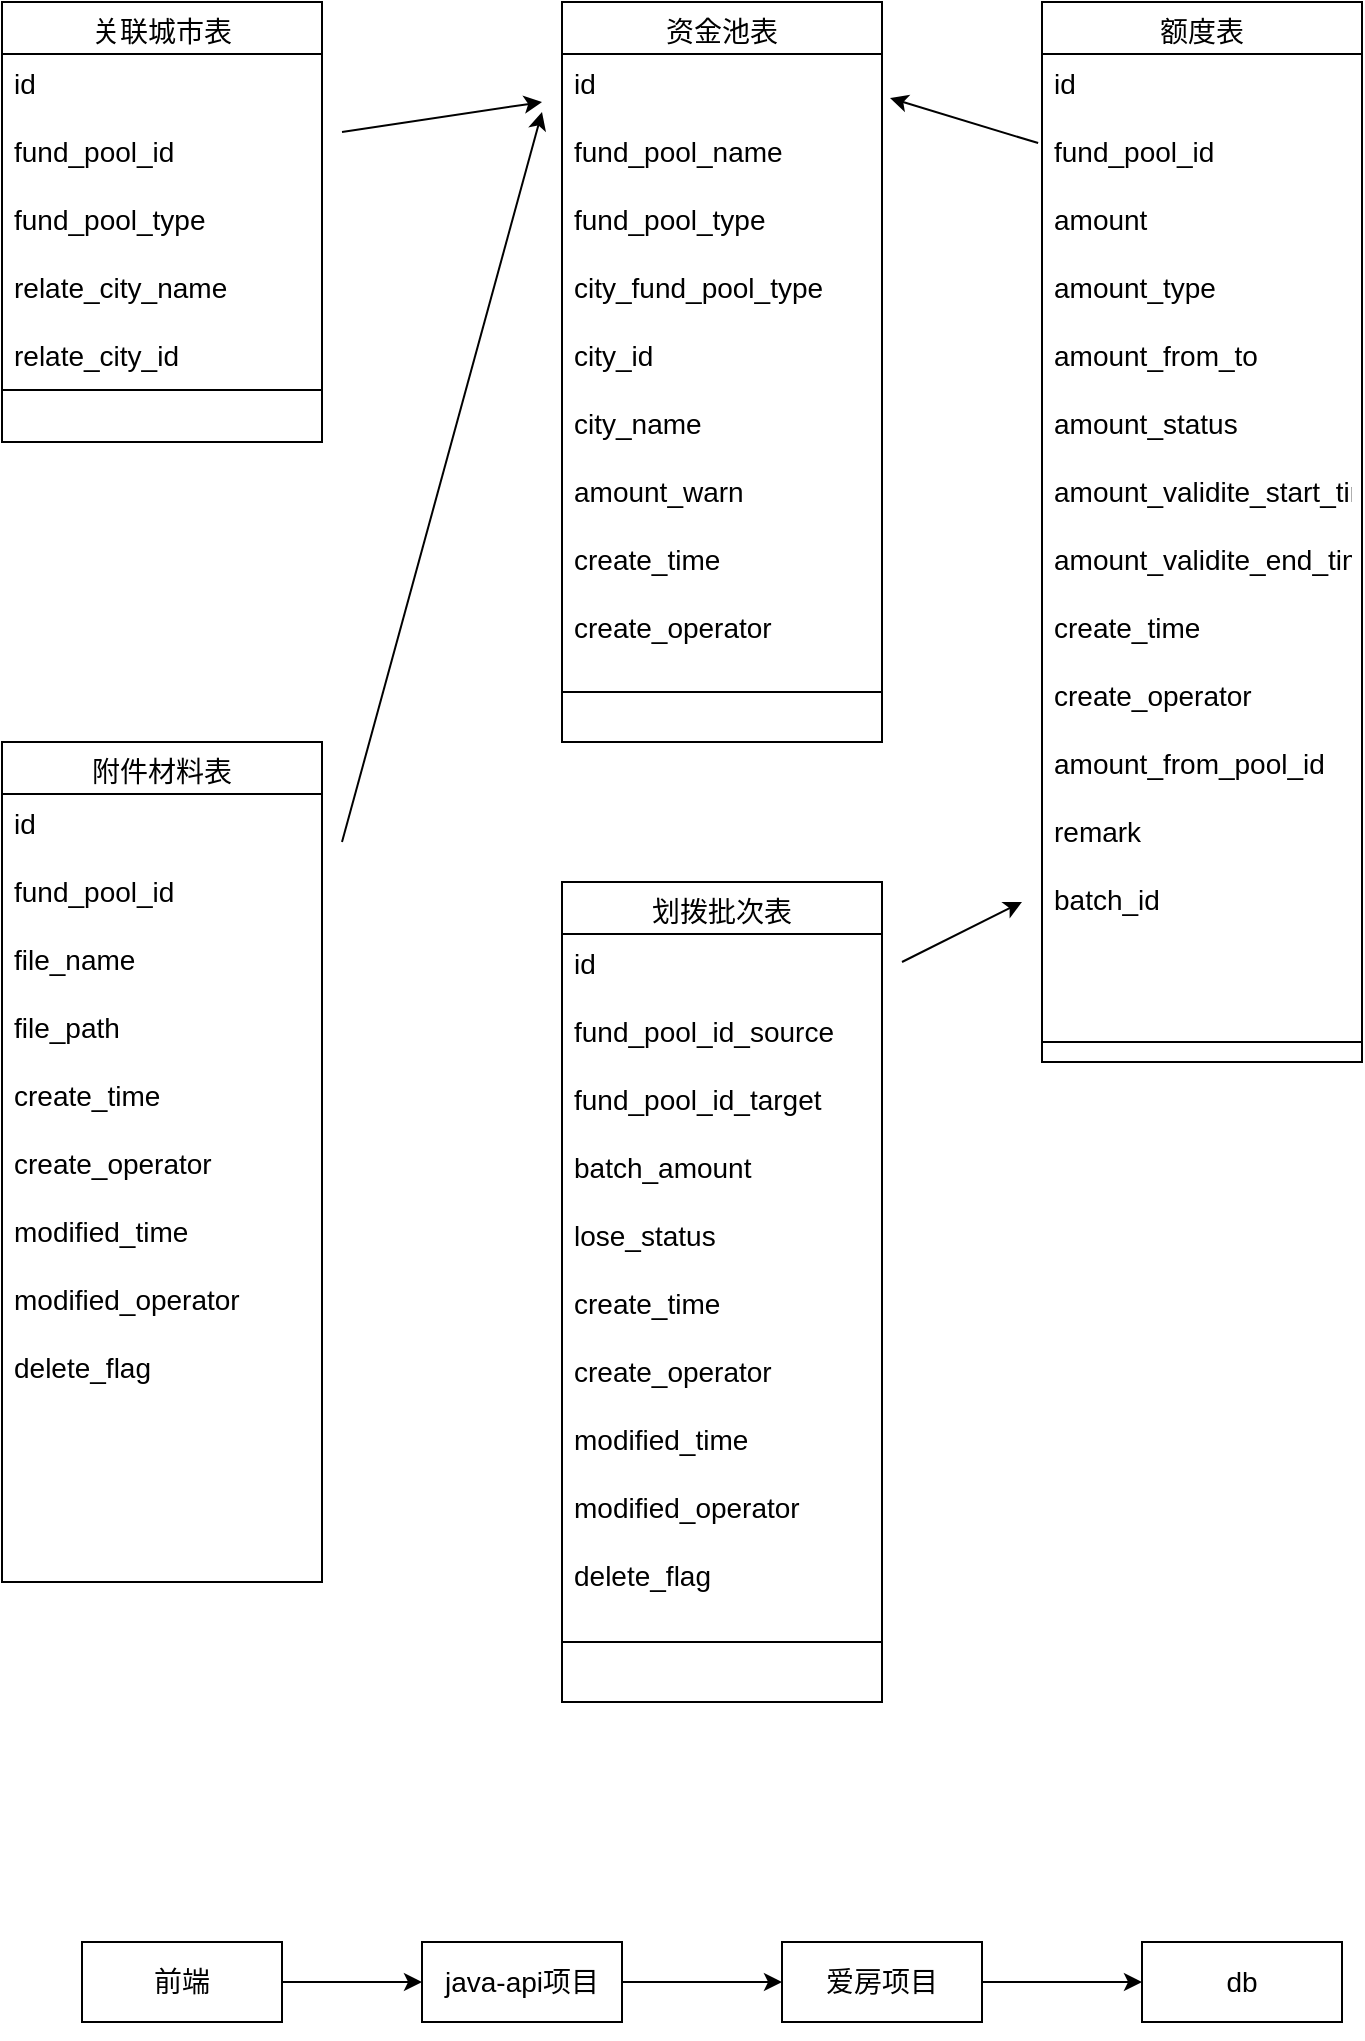 <mxfile version="14.9.0" type="github">
  <diagram id="C5RBs43oDa-KdzZeNtuy" name="Page-1">
    <mxGraphModel dx="1426" dy="826" grid="1" gridSize="10" guides="1" tooltips="1" connect="1" arrows="1" fold="1" page="1" pageScale="1" pageWidth="827" pageHeight="1169" math="0" shadow="0">
      <root>
        <mxCell id="WIyWlLk6GJQsqaUBKTNV-0" />
        <mxCell id="WIyWlLk6GJQsqaUBKTNV-1" parent="WIyWlLk6GJQsqaUBKTNV-0" />
        <mxCell id="zkfFHV4jXpPFQw0GAbJ--0" value="资金池表" style="swimlane;fontStyle=0;align=center;verticalAlign=top;childLayout=stackLayout;horizontal=1;startSize=26;horizontalStack=0;resizeParent=1;resizeLast=0;collapsible=1;marginBottom=0;rounded=0;shadow=0;strokeWidth=1;fontSize=14;" parent="WIyWlLk6GJQsqaUBKTNV-1" vertex="1">
          <mxGeometry x="360" y="120" width="160" height="370" as="geometry">
            <mxRectangle x="320" y="20" width="160" height="26" as="alternateBounds" />
          </mxGeometry>
        </mxCell>
        <mxCell id="zkfFHV4jXpPFQw0GAbJ--1" value="id&#xa;&#xa;fund_pool_name&#xa;&#xa;fund_pool_type&#xa;&#xa;city_fund_pool_type&#xa;&#xa;city_id&#xa;&#xa;city_name&#xa;&#xa;amount_warn&#xa;&#xa;create_time&#xa;&#xa;create_operator&#xa;&#xa;&#xa;" style="text;align=left;verticalAlign=top;spacingLeft=4;spacingRight=4;overflow=hidden;rotatable=0;points=[[0,0.5],[1,0.5]];portConstraint=eastwest;fontSize=14;" parent="zkfFHV4jXpPFQw0GAbJ--0" vertex="1">
          <mxGeometry y="26" width="160" height="294" as="geometry" />
        </mxCell>
        <mxCell id="zkfFHV4jXpPFQw0GAbJ--4" value="" style="line;html=1;strokeWidth=1;align=left;verticalAlign=middle;spacingTop=-1;spacingLeft=3;spacingRight=3;rotatable=0;labelPosition=right;points=[];portConstraint=eastwest;" parent="zkfFHV4jXpPFQw0GAbJ--0" vertex="1">
          <mxGeometry y="320" width="160" height="50" as="geometry" />
        </mxCell>
        <mxCell id="zkfFHV4jXpPFQw0GAbJ--6" value="额度表" style="swimlane;fontStyle=0;align=center;verticalAlign=top;childLayout=stackLayout;horizontal=1;startSize=26;horizontalStack=0;resizeParent=1;resizeLast=0;collapsible=1;marginBottom=0;rounded=0;shadow=0;strokeWidth=1;fontSize=14;" parent="WIyWlLk6GJQsqaUBKTNV-1" vertex="1">
          <mxGeometry x="600" y="120" width="160" height="530" as="geometry">
            <mxRectangle x="130" y="380" width="160" height="26" as="alternateBounds" />
          </mxGeometry>
        </mxCell>
        <mxCell id="zkfFHV4jXpPFQw0GAbJ--7" value="id&#xa;&#xa;fund_pool_id&#xa;&#xa;amount&#xa;&#xa;amount_type&#xa;&#xa;amount_from_to&#xa;&#xa;amount_status&#xa;&#xa;amount_validite_start_time&#xa;&#xa;amount_validite_end_time&#xa;&#xa;create_time&#xa;&#xa;create_operator&#xa;&#xa;amount_from_pool_id&#xa;&#xa;remark&#xa;&#xa;batch_id" style="text;align=left;verticalAlign=top;spacingLeft=4;spacingRight=4;overflow=hidden;rotatable=0;points=[[0,0.5],[1,0.5]];portConstraint=eastwest;fontSize=14;" parent="zkfFHV4jXpPFQw0GAbJ--6" vertex="1">
          <mxGeometry y="26" width="160" height="484" as="geometry" />
        </mxCell>
        <mxCell id="zkfFHV4jXpPFQw0GAbJ--9" value="" style="line;html=1;strokeWidth=1;align=left;verticalAlign=middle;spacingTop=-1;spacingLeft=3;spacingRight=3;rotatable=0;labelPosition=right;points=[];portConstraint=eastwest;" parent="zkfFHV4jXpPFQw0GAbJ--6" vertex="1">
          <mxGeometry y="510" width="160" height="20" as="geometry" />
        </mxCell>
        <mxCell id="zkfFHV4jXpPFQw0GAbJ--13" value="附件材料表" style="swimlane;fontStyle=0;align=center;verticalAlign=top;childLayout=stackLayout;horizontal=1;startSize=26;horizontalStack=0;resizeParent=1;resizeLast=0;collapsible=1;marginBottom=0;rounded=0;shadow=0;strokeWidth=1;fontSize=14;" parent="WIyWlLk6GJQsqaUBKTNV-1" vertex="1">
          <mxGeometry x="80" y="490" width="160" height="420" as="geometry">
            <mxRectangle x="340" y="380" width="170" height="26" as="alternateBounds" />
          </mxGeometry>
        </mxCell>
        <mxCell id="zkfFHV4jXpPFQw0GAbJ--14" value="id&#xa;&#xa;fund_pool_id&#xa;&#xa;file_name&#xa;&#xa;file_path&#xa;&#xa;create_time&#xa;&#xa;create_operator&#xa;&#xa;modified_time&#xa;&#xa;modified_operator&#xa;&#xa;delete_flag" style="text;align=left;verticalAlign=top;spacingLeft=4;spacingRight=4;overflow=hidden;rotatable=0;points=[[0,0.5],[1,0.5]];portConstraint=eastwest;fontSize=14;" parent="zkfFHV4jXpPFQw0GAbJ--13" vertex="1">
          <mxGeometry y="26" width="160" height="344" as="geometry" />
        </mxCell>
        <mxCell id="zkfFHV4jXpPFQw0GAbJ--17" value="关联城市表" style="swimlane;fontStyle=0;align=center;verticalAlign=top;childLayout=stackLayout;horizontal=1;startSize=26;horizontalStack=0;resizeParent=1;resizeLast=0;collapsible=1;marginBottom=0;rounded=0;shadow=0;strokeWidth=1;fontSize=14;" parent="WIyWlLk6GJQsqaUBKTNV-1" vertex="1">
          <mxGeometry x="80" y="120" width="160" height="220" as="geometry">
            <mxRectangle x="550" y="140" width="160" height="26" as="alternateBounds" />
          </mxGeometry>
        </mxCell>
        <mxCell id="zkfFHV4jXpPFQw0GAbJ--18" value="id&#xa;&#xa;fund_pool_id&#xa;&#xa;fund_pool_type&#xa;&#xa;relate_city_name&#xa;&#xa;relate_city_id&#xa;&#xa;" style="text;align=left;verticalAlign=top;spacingLeft=4;spacingRight=4;overflow=hidden;rotatable=0;points=[[0,0.5],[1,0.5]];portConstraint=eastwest;fontSize=14;" parent="zkfFHV4jXpPFQw0GAbJ--17" vertex="1">
          <mxGeometry y="26" width="160" height="164" as="geometry" />
        </mxCell>
        <mxCell id="zkfFHV4jXpPFQw0GAbJ--23" value="" style="line;html=1;strokeWidth=1;align=left;verticalAlign=middle;spacingTop=-1;spacingLeft=3;spacingRight=3;rotatable=0;labelPosition=right;points=[];portConstraint=eastwest;" parent="zkfFHV4jXpPFQw0GAbJ--17" vertex="1">
          <mxGeometry y="190" width="160" height="8" as="geometry" />
        </mxCell>
        <mxCell id="vvADcVhbYOZX0qtrwVW1-18" value="" style="endArrow=classic;html=1;" edge="1" parent="WIyWlLk6GJQsqaUBKTNV-1">
          <mxGeometry width="50" height="50" relative="1" as="geometry">
            <mxPoint x="250" y="185" as="sourcePoint" />
            <mxPoint x="350" y="170" as="targetPoint" />
          </mxGeometry>
        </mxCell>
        <mxCell id="vvADcVhbYOZX0qtrwVW1-19" value="" style="endArrow=classic;html=1;entryX=1.025;entryY=0.075;entryDx=0;entryDy=0;entryPerimeter=0;exitX=-0.012;exitY=0.092;exitDx=0;exitDy=0;exitPerimeter=0;" edge="1" parent="WIyWlLk6GJQsqaUBKTNV-1" source="zkfFHV4jXpPFQw0GAbJ--7" target="zkfFHV4jXpPFQw0GAbJ--1">
          <mxGeometry width="50" height="50" relative="1" as="geometry">
            <mxPoint x="590" y="310" as="sourcePoint" />
            <mxPoint x="660" y="600" as="targetPoint" />
          </mxGeometry>
        </mxCell>
        <mxCell id="vvADcVhbYOZX0qtrwVW1-20" value="" style="endArrow=classic;html=1;" edge="1" parent="WIyWlLk6GJQsqaUBKTNV-1">
          <mxGeometry width="50" height="50" relative="1" as="geometry">
            <mxPoint x="250" y="540" as="sourcePoint" />
            <mxPoint x="350" y="175" as="targetPoint" />
          </mxGeometry>
        </mxCell>
        <mxCell id="vvADcVhbYOZX0qtrwVW1-28" style="edgeStyle=orthogonalEdgeStyle;rounded=0;orthogonalLoop=1;jettySize=auto;html=1;exitX=1;exitY=0.5;exitDx=0;exitDy=0;entryX=0;entryY=0.5;entryDx=0;entryDy=0;" edge="1" parent="WIyWlLk6GJQsqaUBKTNV-1" source="vvADcVhbYOZX0qtrwVW1-23" target="vvADcVhbYOZX0qtrwVW1-24">
          <mxGeometry relative="1" as="geometry" />
        </mxCell>
        <mxCell id="vvADcVhbYOZX0qtrwVW1-23" value="前端" style="rounded=0;whiteSpace=wrap;html=1;shadow=0;fontSize=14;" vertex="1" parent="WIyWlLk6GJQsqaUBKTNV-1">
          <mxGeometry x="120" y="1090" width="100" height="40" as="geometry" />
        </mxCell>
        <mxCell id="vvADcVhbYOZX0qtrwVW1-29" value="" style="edgeStyle=orthogonalEdgeStyle;rounded=0;orthogonalLoop=1;jettySize=auto;html=1;" edge="1" parent="WIyWlLk6GJQsqaUBKTNV-1" source="vvADcVhbYOZX0qtrwVW1-24" target="vvADcVhbYOZX0qtrwVW1-26">
          <mxGeometry relative="1" as="geometry" />
        </mxCell>
        <mxCell id="vvADcVhbYOZX0qtrwVW1-24" value="java-api项目" style="rounded=0;whiteSpace=wrap;html=1;shadow=0;fontSize=14;" vertex="1" parent="WIyWlLk6GJQsqaUBKTNV-1">
          <mxGeometry x="290" y="1090" width="100" height="40" as="geometry" />
        </mxCell>
        <mxCell id="vvADcVhbYOZX0qtrwVW1-25" style="edgeStyle=orthogonalEdgeStyle;rounded=0;orthogonalLoop=1;jettySize=auto;html=1;exitX=0.5;exitY=1;exitDx=0;exitDy=0;" edge="1" parent="WIyWlLk6GJQsqaUBKTNV-1" source="vvADcVhbYOZX0qtrwVW1-24" target="vvADcVhbYOZX0qtrwVW1-24">
          <mxGeometry relative="1" as="geometry" />
        </mxCell>
        <mxCell id="vvADcVhbYOZX0qtrwVW1-30" value="" style="edgeStyle=orthogonalEdgeStyle;rounded=0;orthogonalLoop=1;jettySize=auto;html=1;" edge="1" parent="WIyWlLk6GJQsqaUBKTNV-1" source="vvADcVhbYOZX0qtrwVW1-26" target="vvADcVhbYOZX0qtrwVW1-27">
          <mxGeometry relative="1" as="geometry" />
        </mxCell>
        <mxCell id="vvADcVhbYOZX0qtrwVW1-26" value="爱房项目" style="rounded=0;whiteSpace=wrap;html=1;shadow=0;fontSize=14;" vertex="1" parent="WIyWlLk6GJQsqaUBKTNV-1">
          <mxGeometry x="470" y="1090" width="100" height="40" as="geometry" />
        </mxCell>
        <mxCell id="vvADcVhbYOZX0qtrwVW1-27" value="db" style="rounded=0;whiteSpace=wrap;html=1;shadow=0;fontSize=14;" vertex="1" parent="WIyWlLk6GJQsqaUBKTNV-1">
          <mxGeometry x="650" y="1090" width="100" height="40" as="geometry" />
        </mxCell>
        <mxCell id="vvADcVhbYOZX0qtrwVW1-33" value="划拨批次表" style="swimlane;fontStyle=0;align=center;verticalAlign=top;childLayout=stackLayout;horizontal=1;startSize=26;horizontalStack=0;resizeParent=1;resizeLast=0;collapsible=1;marginBottom=0;rounded=0;shadow=0;strokeWidth=1;fontSize=14;" vertex="1" parent="WIyWlLk6GJQsqaUBKTNV-1">
          <mxGeometry x="360" y="560" width="160" height="410" as="geometry">
            <mxRectangle x="130" y="380" width="160" height="26" as="alternateBounds" />
          </mxGeometry>
        </mxCell>
        <mxCell id="vvADcVhbYOZX0qtrwVW1-34" value="id&#xa;&#xa;fund_pool_id_source&#xa;&#xa;fund_pool_id_target&#xa;&#xa;batch_amount&#xa;&#xa;lose_status&#xa;&#xa;create_time&#xa;&#xa;create_operator&#xa;&#xa;modified_time&#xa;&#xa;modified_operator&#xa;&#xa;delete_flag" style="text;align=left;verticalAlign=top;spacingLeft=4;spacingRight=4;overflow=hidden;rotatable=0;points=[[0,0.5],[1,0.5]];portConstraint=eastwest;fontSize=14;" vertex="1" parent="vvADcVhbYOZX0qtrwVW1-33">
          <mxGeometry y="26" width="160" height="344" as="geometry" />
        </mxCell>
        <mxCell id="vvADcVhbYOZX0qtrwVW1-35" value="" style="line;html=1;strokeWidth=1;align=left;verticalAlign=middle;spacingTop=-1;spacingLeft=3;spacingRight=3;rotatable=0;labelPosition=right;points=[];portConstraint=eastwest;" vertex="1" parent="vvADcVhbYOZX0qtrwVW1-33">
          <mxGeometry y="370" width="160" height="20" as="geometry" />
        </mxCell>
        <mxCell id="vvADcVhbYOZX0qtrwVW1-36" value="" style="endArrow=classic;html=1;fontSize=14;" edge="1" parent="WIyWlLk6GJQsqaUBKTNV-1">
          <mxGeometry width="50" height="50" relative="1" as="geometry">
            <mxPoint x="530" y="600" as="sourcePoint" />
            <mxPoint x="590" y="570" as="targetPoint" />
          </mxGeometry>
        </mxCell>
      </root>
    </mxGraphModel>
  </diagram>
</mxfile>
